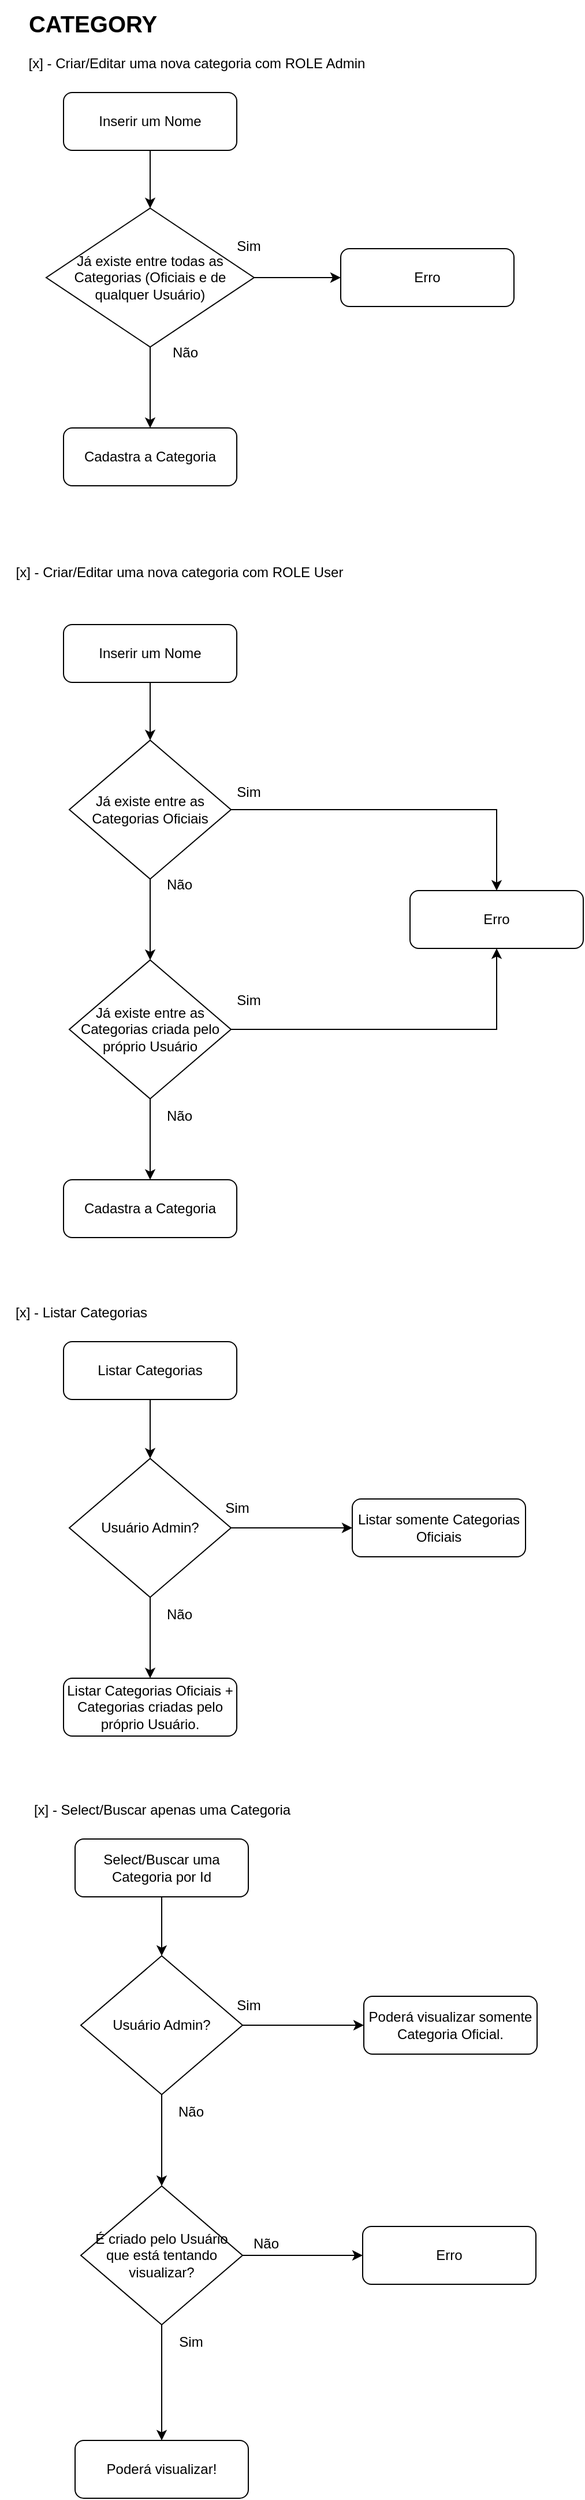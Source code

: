 <mxfile version="21.6.8" type="device">
  <diagram id="C5RBs43oDa-KdzZeNtuy" name="Page-1">
    <mxGraphModel dx="1404" dy="1983" grid="1" gridSize="10" guides="1" tooltips="1" connect="1" arrows="1" fold="1" page="1" pageScale="1" pageWidth="827" pageHeight="1169" math="0" shadow="0">
      <root>
        <mxCell id="WIyWlLk6GJQsqaUBKTNV-0" />
        <mxCell id="WIyWlLk6GJQsqaUBKTNV-1" parent="WIyWlLk6GJQsqaUBKTNV-0" />
        <mxCell id="Hle5iWpks31SDlU5F4ay-5" style="edgeStyle=orthogonalEdgeStyle;rounded=0;orthogonalLoop=1;jettySize=auto;html=1;exitX=0.5;exitY=1;exitDx=0;exitDy=0;entryX=0.5;entryY=0;entryDx=0;entryDy=0;" parent="WIyWlLk6GJQsqaUBKTNV-1" source="WIyWlLk6GJQsqaUBKTNV-3" target="Hle5iWpks31SDlU5F4ay-4" edge="1">
          <mxGeometry relative="1" as="geometry" />
        </mxCell>
        <mxCell id="WIyWlLk6GJQsqaUBKTNV-3" value="Inserir um Nome" style="rounded=1;whiteSpace=wrap;html=1;fontSize=12;glass=0;strokeWidth=1;shadow=0;" parent="WIyWlLk6GJQsqaUBKTNV-1" vertex="1">
          <mxGeometry x="80" y="60" width="150" height="50" as="geometry" />
        </mxCell>
        <mxCell id="Hle5iWpks31SDlU5F4ay-1" value="CATEGORY" style="text;html=1;align=center;verticalAlign=middle;resizable=0;points=[];autosize=1;strokeColor=none;fillColor=none;fontStyle=1;fontSize=20;" parent="WIyWlLk6GJQsqaUBKTNV-1" vertex="1">
          <mxGeometry x="40" y="-20" width="130" height="40" as="geometry" />
        </mxCell>
        <mxCell id="Hle5iWpks31SDlU5F4ay-3" value="[x] - Criar/Editar uma nova categoria com ROLE Admin" style="text;html=1;align=center;verticalAlign=middle;resizable=0;points=[];autosize=1;strokeColor=none;fillColor=none;" parent="WIyWlLk6GJQsqaUBKTNV-1" vertex="1">
          <mxGeometry x="40" y="20" width="310" height="30" as="geometry" />
        </mxCell>
        <mxCell id="Hle5iWpks31SDlU5F4ay-7" style="edgeStyle=orthogonalEdgeStyle;rounded=0;orthogonalLoop=1;jettySize=auto;html=1;exitX=1;exitY=0.5;exitDx=0;exitDy=0;entryX=0;entryY=0.5;entryDx=0;entryDy=0;" parent="WIyWlLk6GJQsqaUBKTNV-1" source="Hle5iWpks31SDlU5F4ay-4" target="Hle5iWpks31SDlU5F4ay-6" edge="1">
          <mxGeometry relative="1" as="geometry" />
        </mxCell>
        <mxCell id="Hle5iWpks31SDlU5F4ay-10" style="edgeStyle=orthogonalEdgeStyle;rounded=0;orthogonalLoop=1;jettySize=auto;html=1;exitX=0.5;exitY=1;exitDx=0;exitDy=0;entryX=0.5;entryY=0;entryDx=0;entryDy=0;" parent="WIyWlLk6GJQsqaUBKTNV-1" source="Hle5iWpks31SDlU5F4ay-4" target="Hle5iWpks31SDlU5F4ay-9" edge="1">
          <mxGeometry relative="1" as="geometry" />
        </mxCell>
        <mxCell id="Hle5iWpks31SDlU5F4ay-4" value="Já existe entre todas as Categorias (Oficiais e de qualquer Usuário)" style="rhombus;whiteSpace=wrap;html=1;" parent="WIyWlLk6GJQsqaUBKTNV-1" vertex="1">
          <mxGeometry x="65" y="160" width="180" height="120" as="geometry" />
        </mxCell>
        <mxCell id="Hle5iWpks31SDlU5F4ay-6" value="Erro" style="rounded=1;whiteSpace=wrap;html=1;fontSize=12;glass=0;strokeWidth=1;shadow=0;" parent="WIyWlLk6GJQsqaUBKTNV-1" vertex="1">
          <mxGeometry x="320" y="195" width="150" height="50" as="geometry" />
        </mxCell>
        <mxCell id="Hle5iWpks31SDlU5F4ay-8" value="Sim" style="text;html=1;align=center;verticalAlign=middle;resizable=0;points=[];autosize=1;strokeColor=none;fillColor=none;" parent="WIyWlLk6GJQsqaUBKTNV-1" vertex="1">
          <mxGeometry x="220" y="178" width="40" height="30" as="geometry" />
        </mxCell>
        <mxCell id="Hle5iWpks31SDlU5F4ay-9" value="Cadastra a Categoria" style="rounded=1;whiteSpace=wrap;html=1;fontSize=12;glass=0;strokeWidth=1;shadow=0;" parent="WIyWlLk6GJQsqaUBKTNV-1" vertex="1">
          <mxGeometry x="80" y="350" width="150" height="50" as="geometry" />
        </mxCell>
        <mxCell id="Hle5iWpks31SDlU5F4ay-11" value="Não" style="text;html=1;align=center;verticalAlign=middle;resizable=0;points=[];autosize=1;strokeColor=none;fillColor=none;" parent="WIyWlLk6GJQsqaUBKTNV-1" vertex="1">
          <mxGeometry x="160" y="270" width="50" height="30" as="geometry" />
        </mxCell>
        <mxCell id="Hle5iWpks31SDlU5F4ay-12" value="[x] - Criar/Editar uma nova categoria com ROLE User" style="text;html=1;align=center;verticalAlign=middle;resizable=0;points=[];autosize=1;strokeColor=none;fillColor=none;" parent="WIyWlLk6GJQsqaUBKTNV-1" vertex="1">
          <mxGeometry x="25" y="460" width="310" height="30" as="geometry" />
        </mxCell>
        <mxCell id="Hle5iWpks31SDlU5F4ay-26" style="edgeStyle=orthogonalEdgeStyle;rounded=0;orthogonalLoop=1;jettySize=auto;html=1;exitX=0.5;exitY=1;exitDx=0;exitDy=0;entryX=0.5;entryY=0;entryDx=0;entryDy=0;" parent="WIyWlLk6GJQsqaUBKTNV-1" source="Hle5iWpks31SDlU5F4ay-13" target="Hle5iWpks31SDlU5F4ay-16" edge="1">
          <mxGeometry relative="1" as="geometry" />
        </mxCell>
        <mxCell id="Hle5iWpks31SDlU5F4ay-13" value="Inserir um Nome" style="rounded=1;whiteSpace=wrap;html=1;fontSize=12;glass=0;strokeWidth=1;shadow=0;" parent="WIyWlLk6GJQsqaUBKTNV-1" vertex="1">
          <mxGeometry x="80" y="520" width="150" height="50" as="geometry" />
        </mxCell>
        <mxCell id="Hle5iWpks31SDlU5F4ay-22" style="edgeStyle=orthogonalEdgeStyle;rounded=0;orthogonalLoop=1;jettySize=auto;html=1;exitX=0.5;exitY=1;exitDx=0;exitDy=0;entryX=0.5;entryY=0;entryDx=0;entryDy=0;" parent="WIyWlLk6GJQsqaUBKTNV-1" source="Hle5iWpks31SDlU5F4ay-16" target="Hle5iWpks31SDlU5F4ay-21" edge="1">
          <mxGeometry relative="1" as="geometry" />
        </mxCell>
        <mxCell id="Hle5iWpks31SDlU5F4ay-24" style="edgeStyle=orthogonalEdgeStyle;rounded=0;orthogonalLoop=1;jettySize=auto;html=1;exitX=1;exitY=0.5;exitDx=0;exitDy=0;entryX=0.5;entryY=0;entryDx=0;entryDy=0;" parent="WIyWlLk6GJQsqaUBKTNV-1" source="Hle5iWpks31SDlU5F4ay-16" target="Hle5iWpks31SDlU5F4ay-17" edge="1">
          <mxGeometry relative="1" as="geometry" />
        </mxCell>
        <mxCell id="Hle5iWpks31SDlU5F4ay-16" value="Já existe entre as Categorias Oficiais" style="rhombus;whiteSpace=wrap;html=1;" parent="WIyWlLk6GJQsqaUBKTNV-1" vertex="1">
          <mxGeometry x="85" y="620" width="140" height="120" as="geometry" />
        </mxCell>
        <mxCell id="Hle5iWpks31SDlU5F4ay-17" value="Erro" style="rounded=1;whiteSpace=wrap;html=1;fontSize=12;glass=0;strokeWidth=1;shadow=0;" parent="WIyWlLk6GJQsqaUBKTNV-1" vertex="1">
          <mxGeometry x="380" y="750" width="150" height="50" as="geometry" />
        </mxCell>
        <mxCell id="Hle5iWpks31SDlU5F4ay-18" value="Sim" style="text;html=1;align=center;verticalAlign=middle;resizable=0;points=[];autosize=1;strokeColor=none;fillColor=none;" parent="WIyWlLk6GJQsqaUBKTNV-1" vertex="1">
          <mxGeometry x="220" y="650" width="40" height="30" as="geometry" />
        </mxCell>
        <mxCell id="Hle5iWpks31SDlU5F4ay-20" value="Não" style="text;html=1;align=center;verticalAlign=middle;resizable=0;points=[];autosize=1;strokeColor=none;fillColor=none;" parent="WIyWlLk6GJQsqaUBKTNV-1" vertex="1">
          <mxGeometry x="155" y="730" width="50" height="30" as="geometry" />
        </mxCell>
        <mxCell id="Hle5iWpks31SDlU5F4ay-23" style="edgeStyle=orthogonalEdgeStyle;rounded=0;orthogonalLoop=1;jettySize=auto;html=1;exitX=1;exitY=0.5;exitDx=0;exitDy=0;" parent="WIyWlLk6GJQsqaUBKTNV-1" source="Hle5iWpks31SDlU5F4ay-21" target="Hle5iWpks31SDlU5F4ay-17" edge="1">
          <mxGeometry relative="1" as="geometry" />
        </mxCell>
        <mxCell id="Hle5iWpks31SDlU5F4ay-28" style="edgeStyle=orthogonalEdgeStyle;rounded=0;orthogonalLoop=1;jettySize=auto;html=1;exitX=0.5;exitY=1;exitDx=0;exitDy=0;entryX=0.5;entryY=0;entryDx=0;entryDy=0;" parent="WIyWlLk6GJQsqaUBKTNV-1" source="Hle5iWpks31SDlU5F4ay-21" target="Hle5iWpks31SDlU5F4ay-27" edge="1">
          <mxGeometry relative="1" as="geometry" />
        </mxCell>
        <mxCell id="Hle5iWpks31SDlU5F4ay-21" value="Já existe entre as Categorias criada pelo próprio Usuário" style="rhombus;whiteSpace=wrap;html=1;" parent="WIyWlLk6GJQsqaUBKTNV-1" vertex="1">
          <mxGeometry x="85" y="810" width="140" height="120" as="geometry" />
        </mxCell>
        <mxCell id="Hle5iWpks31SDlU5F4ay-25" value="Sim" style="text;html=1;align=center;verticalAlign=middle;resizable=0;points=[];autosize=1;strokeColor=none;fillColor=none;" parent="WIyWlLk6GJQsqaUBKTNV-1" vertex="1">
          <mxGeometry x="220" y="830" width="40" height="30" as="geometry" />
        </mxCell>
        <mxCell id="Hle5iWpks31SDlU5F4ay-27" value="Cadastra a Categoria" style="rounded=1;whiteSpace=wrap;html=1;fontSize=12;glass=0;strokeWidth=1;shadow=0;" parent="WIyWlLk6GJQsqaUBKTNV-1" vertex="1">
          <mxGeometry x="80" y="1000" width="150" height="50" as="geometry" />
        </mxCell>
        <mxCell id="Hle5iWpks31SDlU5F4ay-29" value="Não" style="text;html=1;align=center;verticalAlign=middle;resizable=0;points=[];autosize=1;strokeColor=none;fillColor=none;" parent="WIyWlLk6GJQsqaUBKTNV-1" vertex="1">
          <mxGeometry x="155" y="930" width="50" height="30" as="geometry" />
        </mxCell>
        <mxCell id="Hle5iWpks31SDlU5F4ay-30" value="[x] - Listar Categorias" style="text;html=1;align=center;verticalAlign=middle;resizable=0;points=[];autosize=1;strokeColor=none;fillColor=none;" parent="WIyWlLk6GJQsqaUBKTNV-1" vertex="1">
          <mxGeometry x="25" y="1100" width="140" height="30" as="geometry" />
        </mxCell>
        <mxCell id="Hle5iWpks31SDlU5F4ay-39" style="edgeStyle=orthogonalEdgeStyle;rounded=0;orthogonalLoop=1;jettySize=auto;html=1;exitX=0.5;exitY=1;exitDx=0;exitDy=0;entryX=0.5;entryY=0;entryDx=0;entryDy=0;" parent="WIyWlLk6GJQsqaUBKTNV-1" source="Hle5iWpks31SDlU5F4ay-31" target="Hle5iWpks31SDlU5F4ay-32" edge="1">
          <mxGeometry relative="1" as="geometry" />
        </mxCell>
        <mxCell id="Hle5iWpks31SDlU5F4ay-31" value="Listar Categorias" style="rounded=1;whiteSpace=wrap;html=1;fontSize=12;glass=0;strokeWidth=1;shadow=0;" parent="WIyWlLk6GJQsqaUBKTNV-1" vertex="1">
          <mxGeometry x="80" y="1140" width="150" height="50" as="geometry" />
        </mxCell>
        <mxCell id="Hle5iWpks31SDlU5F4ay-35" style="edgeStyle=orthogonalEdgeStyle;rounded=0;orthogonalLoop=1;jettySize=auto;html=1;exitX=1;exitY=0.5;exitDx=0;exitDy=0;entryX=0;entryY=0.5;entryDx=0;entryDy=0;" parent="WIyWlLk6GJQsqaUBKTNV-1" source="Hle5iWpks31SDlU5F4ay-32" target="Hle5iWpks31SDlU5F4ay-33" edge="1">
          <mxGeometry relative="1" as="geometry" />
        </mxCell>
        <mxCell id="Hle5iWpks31SDlU5F4ay-37" style="edgeStyle=orthogonalEdgeStyle;rounded=0;orthogonalLoop=1;jettySize=auto;html=1;exitX=0.5;exitY=1;exitDx=0;exitDy=0;entryX=0.5;entryY=0;entryDx=0;entryDy=0;" parent="WIyWlLk6GJQsqaUBKTNV-1" source="Hle5iWpks31SDlU5F4ay-32" target="Hle5iWpks31SDlU5F4ay-34" edge="1">
          <mxGeometry relative="1" as="geometry" />
        </mxCell>
        <mxCell id="Hle5iWpks31SDlU5F4ay-32" value="Usuário Admin?" style="rhombus;whiteSpace=wrap;html=1;" parent="WIyWlLk6GJQsqaUBKTNV-1" vertex="1">
          <mxGeometry x="85" y="1241" width="140" height="120" as="geometry" />
        </mxCell>
        <mxCell id="Hle5iWpks31SDlU5F4ay-33" value="Listar somente Categorias Oficiais" style="rounded=1;whiteSpace=wrap;html=1;fontSize=12;glass=0;strokeWidth=1;shadow=0;" parent="WIyWlLk6GJQsqaUBKTNV-1" vertex="1">
          <mxGeometry x="330" y="1276" width="150" height="50" as="geometry" />
        </mxCell>
        <mxCell id="Hle5iWpks31SDlU5F4ay-34" value="Listar Categorias Oficiais + Categorias criadas pelo próprio Usuário." style="rounded=1;whiteSpace=wrap;html=1;fontSize=12;glass=0;strokeWidth=1;shadow=0;" parent="WIyWlLk6GJQsqaUBKTNV-1" vertex="1">
          <mxGeometry x="80" y="1431" width="150" height="50" as="geometry" />
        </mxCell>
        <mxCell id="Hle5iWpks31SDlU5F4ay-36" value="Sim" style="text;html=1;align=center;verticalAlign=middle;resizable=0;points=[];autosize=1;strokeColor=none;fillColor=none;" parent="WIyWlLk6GJQsqaUBKTNV-1" vertex="1">
          <mxGeometry x="210" y="1269" width="40" height="30" as="geometry" />
        </mxCell>
        <mxCell id="Hle5iWpks31SDlU5F4ay-38" value="Não" style="text;html=1;align=center;verticalAlign=middle;resizable=0;points=[];autosize=1;strokeColor=none;fillColor=none;" parent="WIyWlLk6GJQsqaUBKTNV-1" vertex="1">
          <mxGeometry x="155" y="1361" width="50" height="30" as="geometry" />
        </mxCell>
        <mxCell id="RGRF2QOwHosBduwnKNkY-0" value="[x] - Select/Buscar apenas uma Categoria" style="text;html=1;align=center;verticalAlign=middle;resizable=0;points=[];autosize=1;strokeColor=none;fillColor=none;" parent="WIyWlLk6GJQsqaUBKTNV-1" vertex="1">
          <mxGeometry x="40" y="1530" width="250" height="30" as="geometry" />
        </mxCell>
        <mxCell id="RGRF2QOwHosBduwnKNkY-1" style="edgeStyle=orthogonalEdgeStyle;rounded=0;orthogonalLoop=1;jettySize=auto;html=1;exitX=0.5;exitY=1;exitDx=0;exitDy=0;entryX=0.5;entryY=0;entryDx=0;entryDy=0;" parent="WIyWlLk6GJQsqaUBKTNV-1" source="RGRF2QOwHosBduwnKNkY-2" target="RGRF2QOwHosBduwnKNkY-5" edge="1">
          <mxGeometry relative="1" as="geometry" />
        </mxCell>
        <mxCell id="RGRF2QOwHosBduwnKNkY-2" value="Select/Buscar uma Categoria por Id" style="rounded=1;whiteSpace=wrap;html=1;fontSize=12;glass=0;strokeWidth=1;shadow=0;" parent="WIyWlLk6GJQsqaUBKTNV-1" vertex="1">
          <mxGeometry x="90" y="1570" width="150" height="50" as="geometry" />
        </mxCell>
        <mxCell id="RGRF2QOwHosBduwnKNkY-3" style="edgeStyle=orthogonalEdgeStyle;rounded=0;orthogonalLoop=1;jettySize=auto;html=1;exitX=1;exitY=0.5;exitDx=0;exitDy=0;entryX=0;entryY=0.5;entryDx=0;entryDy=0;" parent="WIyWlLk6GJQsqaUBKTNV-1" source="RGRF2QOwHosBduwnKNkY-5" target="RGRF2QOwHosBduwnKNkY-6" edge="1">
          <mxGeometry relative="1" as="geometry" />
        </mxCell>
        <mxCell id="RGRF2QOwHosBduwnKNkY-11" style="edgeStyle=orthogonalEdgeStyle;rounded=0;orthogonalLoop=1;jettySize=auto;html=1;exitX=0.5;exitY=1;exitDx=0;exitDy=0;entryX=0.5;entryY=0;entryDx=0;entryDy=0;" parent="WIyWlLk6GJQsqaUBKTNV-1" source="RGRF2QOwHosBduwnKNkY-5" target="RGRF2QOwHosBduwnKNkY-10" edge="1">
          <mxGeometry relative="1" as="geometry" />
        </mxCell>
        <mxCell id="RGRF2QOwHosBduwnKNkY-5" value="Usuário Admin?" style="rhombus;whiteSpace=wrap;html=1;" parent="WIyWlLk6GJQsqaUBKTNV-1" vertex="1">
          <mxGeometry x="95" y="1671" width="140" height="120" as="geometry" />
        </mxCell>
        <mxCell id="RGRF2QOwHosBduwnKNkY-6" value="Poderá visualizar somente Categoria Oficial." style="rounded=1;whiteSpace=wrap;html=1;fontSize=12;glass=0;strokeWidth=1;shadow=0;" parent="WIyWlLk6GJQsqaUBKTNV-1" vertex="1">
          <mxGeometry x="340" y="1706" width="150" height="50" as="geometry" />
        </mxCell>
        <mxCell id="RGRF2QOwHosBduwnKNkY-8" value="Sim" style="text;html=1;align=center;verticalAlign=middle;resizable=0;points=[];autosize=1;strokeColor=none;fillColor=none;" parent="WIyWlLk6GJQsqaUBKTNV-1" vertex="1">
          <mxGeometry x="220" y="1699" width="40" height="30" as="geometry" />
        </mxCell>
        <mxCell id="RGRF2QOwHosBduwnKNkY-9" value="Não" style="text;html=1;align=center;verticalAlign=middle;resizable=0;points=[];autosize=1;strokeColor=none;fillColor=none;" parent="WIyWlLk6GJQsqaUBKTNV-1" vertex="1">
          <mxGeometry x="165" y="1791" width="50" height="30" as="geometry" />
        </mxCell>
        <mxCell id="RGRF2QOwHosBduwnKNkY-13" style="edgeStyle=orthogonalEdgeStyle;rounded=0;orthogonalLoop=1;jettySize=auto;html=1;entryX=0;entryY=0.5;entryDx=0;entryDy=0;" parent="WIyWlLk6GJQsqaUBKTNV-1" source="RGRF2QOwHosBduwnKNkY-10" target="RGRF2QOwHosBduwnKNkY-12" edge="1">
          <mxGeometry relative="1" as="geometry" />
        </mxCell>
        <mxCell id="RGRF2QOwHosBduwnKNkY-16" style="edgeStyle=orthogonalEdgeStyle;rounded=0;orthogonalLoop=1;jettySize=auto;html=1;exitX=0.5;exitY=1;exitDx=0;exitDy=0;entryX=0.5;entryY=0;entryDx=0;entryDy=0;" parent="WIyWlLk6GJQsqaUBKTNV-1" source="RGRF2QOwHosBduwnKNkY-10" target="RGRF2QOwHosBduwnKNkY-15" edge="1">
          <mxGeometry relative="1" as="geometry" />
        </mxCell>
        <mxCell id="RGRF2QOwHosBduwnKNkY-10" value="É criado pelo Usuário que está tentando visualizar?" style="rhombus;whiteSpace=wrap;html=1;" parent="WIyWlLk6GJQsqaUBKTNV-1" vertex="1">
          <mxGeometry x="95" y="1870" width="140" height="120" as="geometry" />
        </mxCell>
        <mxCell id="RGRF2QOwHosBduwnKNkY-12" value="Erro" style="rounded=1;whiteSpace=wrap;html=1;fontSize=12;glass=0;strokeWidth=1;shadow=0;" parent="WIyWlLk6GJQsqaUBKTNV-1" vertex="1">
          <mxGeometry x="339" y="1905" width="150" height="50" as="geometry" />
        </mxCell>
        <mxCell id="RGRF2QOwHosBduwnKNkY-14" value="Não" style="text;html=1;align=center;verticalAlign=middle;resizable=0;points=[];autosize=1;strokeColor=none;fillColor=none;" parent="WIyWlLk6GJQsqaUBKTNV-1" vertex="1">
          <mxGeometry x="230" y="1905" width="50" height="30" as="geometry" />
        </mxCell>
        <mxCell id="RGRF2QOwHosBduwnKNkY-15" value="Poderá visualizar!" style="rounded=1;whiteSpace=wrap;html=1;fontSize=12;glass=0;strokeWidth=1;shadow=0;" parent="WIyWlLk6GJQsqaUBKTNV-1" vertex="1">
          <mxGeometry x="90" y="2090" width="150" height="50" as="geometry" />
        </mxCell>
        <mxCell id="RGRF2QOwHosBduwnKNkY-17" value="Sim" style="text;html=1;align=center;verticalAlign=middle;resizable=0;points=[];autosize=1;strokeColor=none;fillColor=none;" parent="WIyWlLk6GJQsqaUBKTNV-1" vertex="1">
          <mxGeometry x="170" y="1990" width="40" height="30" as="geometry" />
        </mxCell>
      </root>
    </mxGraphModel>
  </diagram>
</mxfile>
